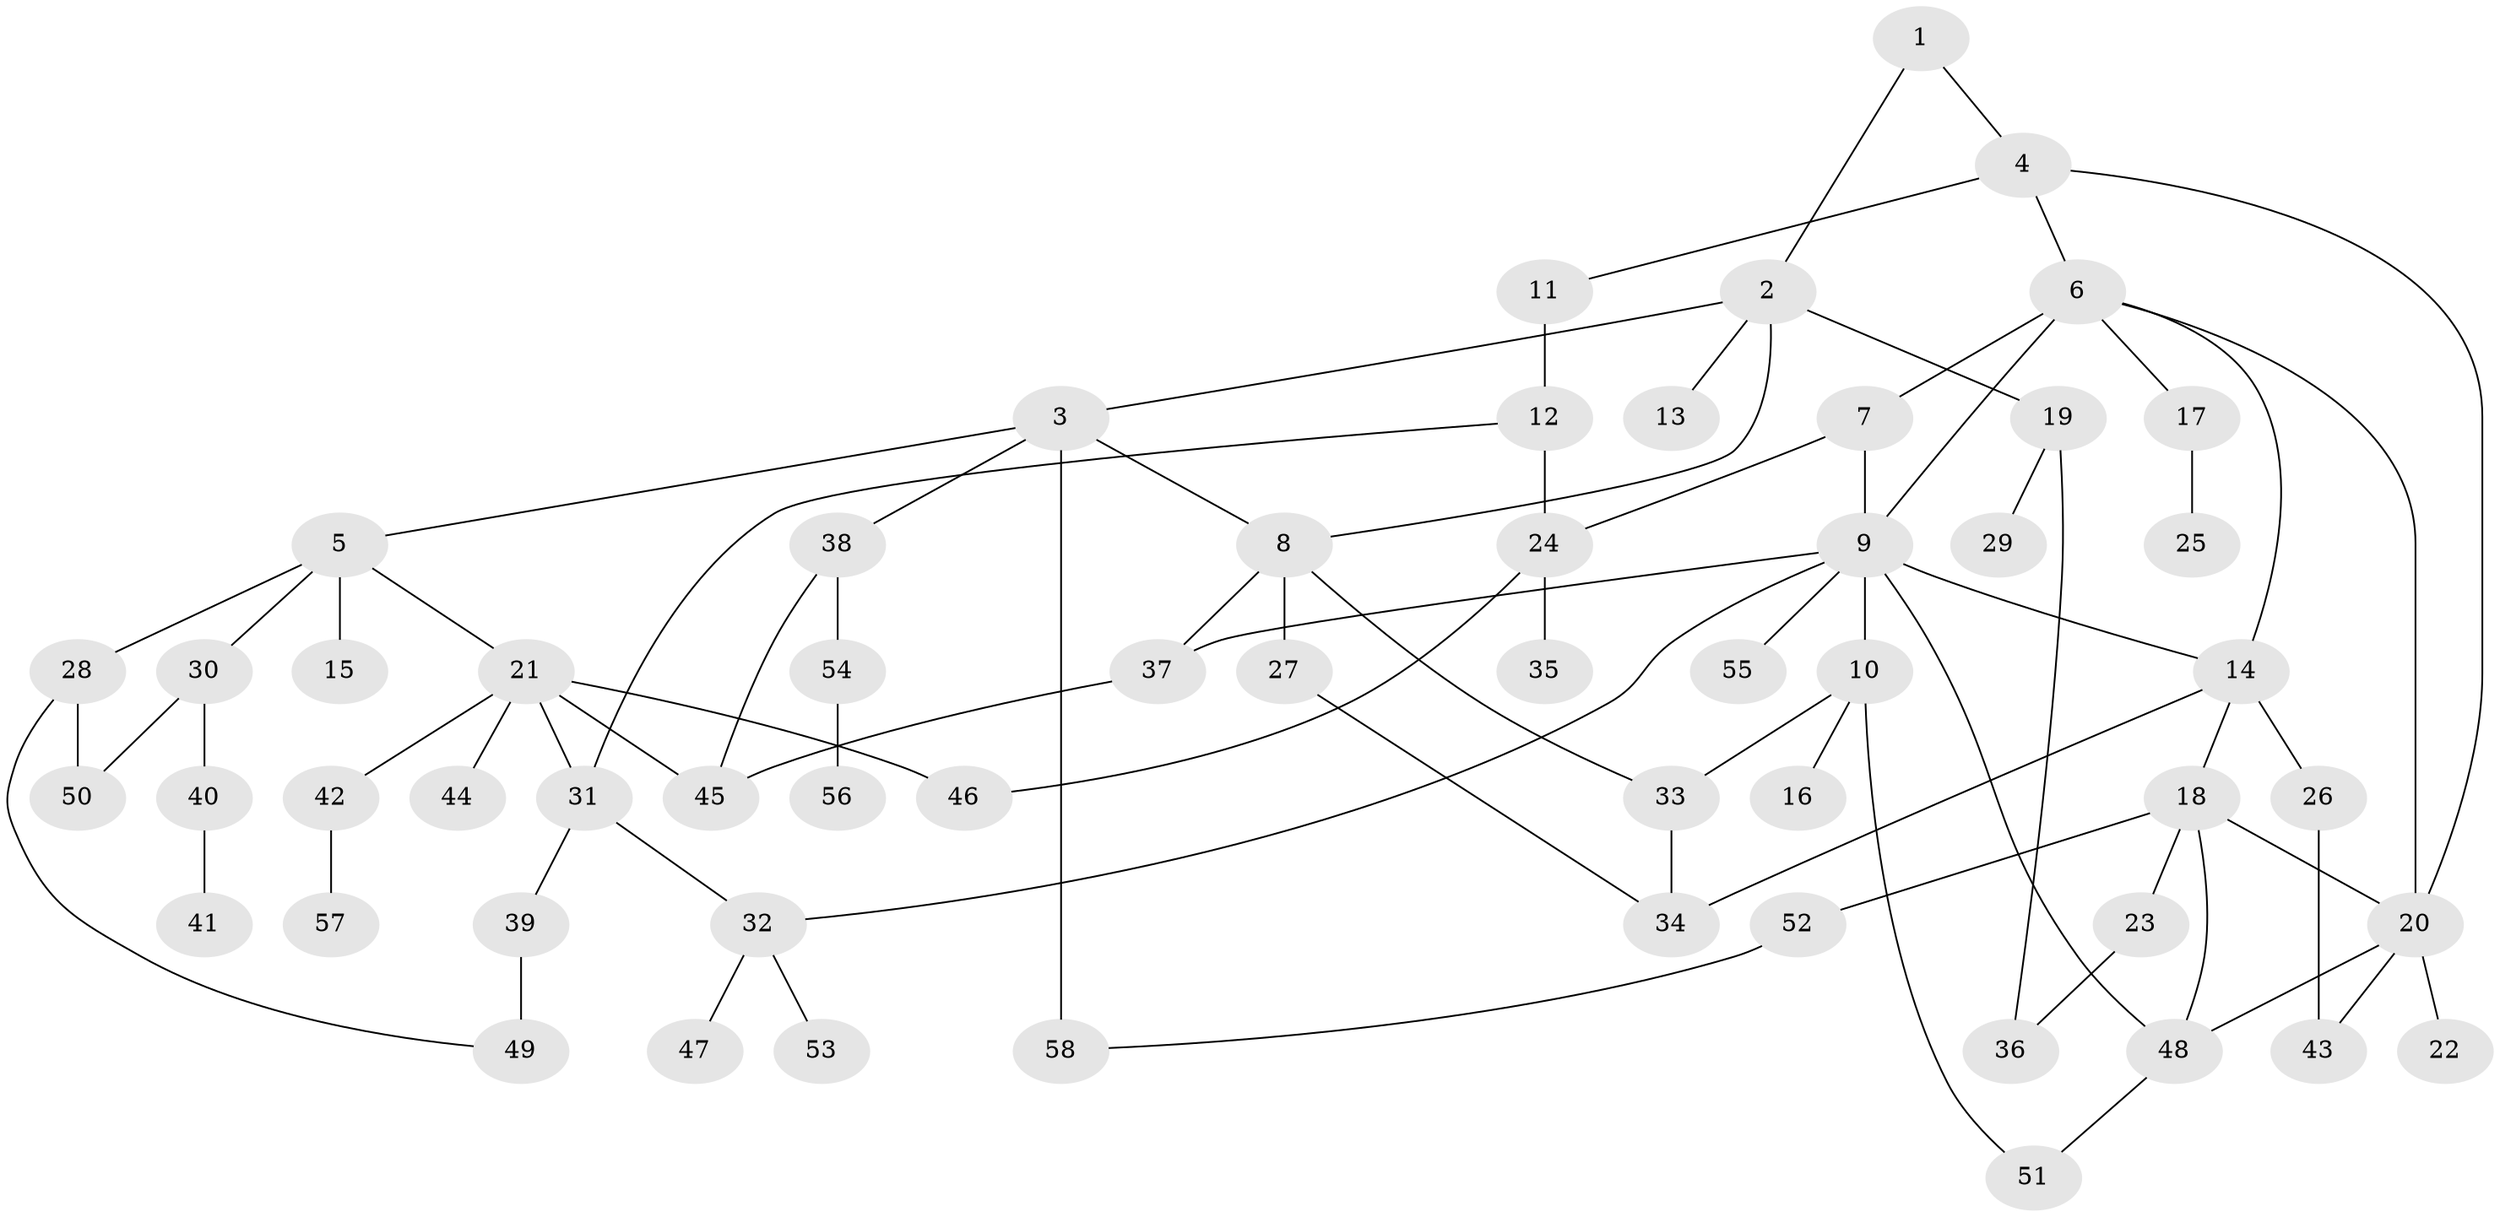 // original degree distribution, {4: 0.09859154929577464, 6: 0.035211267605633804, 8: 0.014084507042253521, 2: 0.31690140845070425, 7: 0.02112676056338028, 3: 0.1056338028169014, 5: 0.02112676056338028, 1: 0.3873239436619718}
// Generated by graph-tools (version 1.1) at 2025/48/03/04/25 22:48:57]
// undirected, 58 vertices, 80 edges
graph export_dot {
  node [color=gray90,style=filled];
  1;
  2;
  3;
  4;
  5;
  6;
  7;
  8;
  9;
  10;
  11;
  12;
  13;
  14;
  15;
  16;
  17;
  18;
  19;
  20;
  21;
  22;
  23;
  24;
  25;
  26;
  27;
  28;
  29;
  30;
  31;
  32;
  33;
  34;
  35;
  36;
  37;
  38;
  39;
  40;
  41;
  42;
  43;
  44;
  45;
  46;
  47;
  48;
  49;
  50;
  51;
  52;
  53;
  54;
  55;
  56;
  57;
  58;
  1 -- 2 [weight=1.0];
  1 -- 4 [weight=1.0];
  2 -- 3 [weight=1.0];
  2 -- 8 [weight=1.0];
  2 -- 13 [weight=1.0];
  2 -- 19 [weight=1.0];
  3 -- 5 [weight=1.0];
  3 -- 8 [weight=1.0];
  3 -- 38 [weight=1.0];
  3 -- 58 [weight=2.0];
  4 -- 6 [weight=1.0];
  4 -- 11 [weight=1.0];
  4 -- 20 [weight=1.0];
  5 -- 15 [weight=1.0];
  5 -- 21 [weight=1.0];
  5 -- 28 [weight=1.0];
  5 -- 30 [weight=1.0];
  6 -- 7 [weight=1.0];
  6 -- 9 [weight=1.0];
  6 -- 14 [weight=1.0];
  6 -- 17 [weight=1.0];
  6 -- 20 [weight=1.0];
  7 -- 9 [weight=1.0];
  7 -- 24 [weight=1.0];
  8 -- 27 [weight=1.0];
  8 -- 33 [weight=1.0];
  8 -- 37 [weight=1.0];
  9 -- 10 [weight=1.0];
  9 -- 14 [weight=1.0];
  9 -- 32 [weight=1.0];
  9 -- 37 [weight=1.0];
  9 -- 48 [weight=1.0];
  9 -- 55 [weight=1.0];
  10 -- 16 [weight=3.0];
  10 -- 33 [weight=1.0];
  10 -- 51 [weight=1.0];
  11 -- 12 [weight=2.0];
  12 -- 24 [weight=1.0];
  12 -- 31 [weight=1.0];
  14 -- 18 [weight=1.0];
  14 -- 26 [weight=2.0];
  14 -- 34 [weight=1.0];
  17 -- 25 [weight=4.0];
  18 -- 20 [weight=1.0];
  18 -- 23 [weight=1.0];
  18 -- 48 [weight=1.0];
  18 -- 52 [weight=1.0];
  19 -- 29 [weight=1.0];
  19 -- 36 [weight=1.0];
  20 -- 22 [weight=1.0];
  20 -- 43 [weight=1.0];
  20 -- 48 [weight=1.0];
  21 -- 31 [weight=1.0];
  21 -- 42 [weight=1.0];
  21 -- 44 [weight=1.0];
  21 -- 45 [weight=1.0];
  21 -- 46 [weight=1.0];
  23 -- 36 [weight=1.0];
  24 -- 35 [weight=1.0];
  24 -- 46 [weight=1.0];
  26 -- 43 [weight=1.0];
  27 -- 34 [weight=1.0];
  28 -- 49 [weight=1.0];
  28 -- 50 [weight=1.0];
  30 -- 40 [weight=1.0];
  30 -- 50 [weight=1.0];
  31 -- 32 [weight=1.0];
  31 -- 39 [weight=1.0];
  32 -- 47 [weight=1.0];
  32 -- 53 [weight=1.0];
  33 -- 34 [weight=2.0];
  37 -- 45 [weight=1.0];
  38 -- 45 [weight=1.0];
  38 -- 54 [weight=1.0];
  39 -- 49 [weight=2.0];
  40 -- 41 [weight=2.0];
  42 -- 57 [weight=1.0];
  48 -- 51 [weight=1.0];
  52 -- 58 [weight=1.0];
  54 -- 56 [weight=1.0];
}
